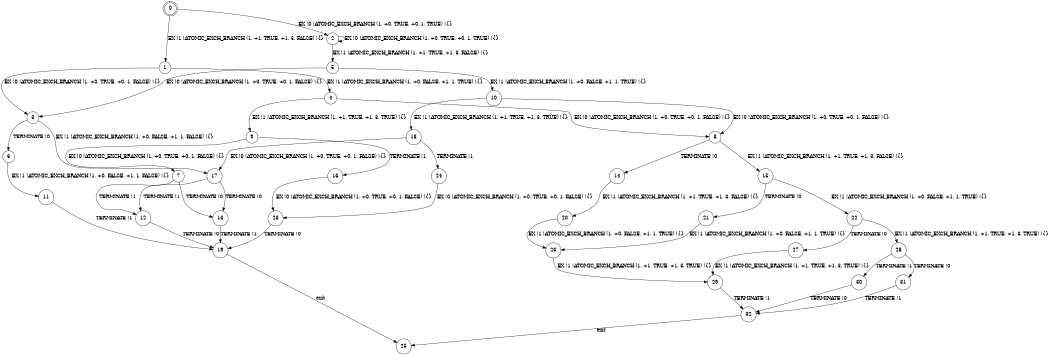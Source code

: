 digraph BCG {
size = "7, 10.5";
center = TRUE;
node [shape = circle];
0 [peripheries = 2];
0 -> 1 [label = "EX !1 !ATOMIC_EXCH_BRANCH (1, +1, TRUE, +1, 3, FALSE) !{}"];
0 -> 2 [label = "EX !0 !ATOMIC_EXCH_BRANCH (1, +0, TRUE, +0, 1, TRUE) !{}"];
1 -> 3 [label = "EX !0 !ATOMIC_EXCH_BRANCH (1, +0, TRUE, +0, 1, FALSE) !{}"];
1 -> 4 [label = "EX !1 !ATOMIC_EXCH_BRANCH (1, +0, FALSE, +1, 1, TRUE) !{}"];
2 -> 5 [label = "EX !1 !ATOMIC_EXCH_BRANCH (1, +1, TRUE, +1, 3, FALSE) !{}"];
2 -> 2 [label = "EX !0 !ATOMIC_EXCH_BRANCH (1, +0, TRUE, +0, 1, TRUE) !{}"];
3 -> 6 [label = "TERMINATE !0"];
3 -> 7 [label = "EX !1 !ATOMIC_EXCH_BRANCH (1, +0, FALSE, +1, 1, FALSE) !{}"];
4 -> 8 [label = "EX !0 !ATOMIC_EXCH_BRANCH (1, +0, TRUE, +0, 1, FALSE) !{}"];
4 -> 9 [label = "EX !1 !ATOMIC_EXCH_BRANCH (1, +1, TRUE, +1, 3, TRUE) !{}"];
5 -> 10 [label = "EX !1 !ATOMIC_EXCH_BRANCH (1, +0, FALSE, +1, 1, TRUE) !{}"];
5 -> 3 [label = "EX !0 !ATOMIC_EXCH_BRANCH (1, +0, TRUE, +0, 1, FALSE) !{}"];
6 -> 11 [label = "EX !1 !ATOMIC_EXCH_BRANCH (1, +0, FALSE, +1, 1, FALSE) !{}"];
7 -> 12 [label = "TERMINATE !1"];
7 -> 13 [label = "TERMINATE !0"];
8 -> 14 [label = "TERMINATE !0"];
8 -> 15 [label = "EX !1 !ATOMIC_EXCH_BRANCH (1, +1, TRUE, +1, 3, FALSE) !{}"];
9 -> 16 [label = "TERMINATE !1"];
9 -> 17 [label = "EX !0 !ATOMIC_EXCH_BRANCH (1, +0, TRUE, +0, 1, FALSE) !{}"];
10 -> 18 [label = "EX !1 !ATOMIC_EXCH_BRANCH (1, +1, TRUE, +1, 3, TRUE) !{}"];
10 -> 8 [label = "EX !0 !ATOMIC_EXCH_BRANCH (1, +0, TRUE, +0, 1, FALSE) !{}"];
11 -> 19 [label = "TERMINATE !1"];
12 -> 19 [label = "TERMINATE !0"];
13 -> 19 [label = "TERMINATE !1"];
14 -> 20 [label = "EX !1 !ATOMIC_EXCH_BRANCH (1, +1, TRUE, +1, 3, FALSE) !{}"];
15 -> 21 [label = "TERMINATE !0"];
15 -> 22 [label = "EX !1 !ATOMIC_EXCH_BRANCH (1, +0, FALSE, +1, 1, TRUE) !{}"];
16 -> 23 [label = "EX !0 !ATOMIC_EXCH_BRANCH (1, +0, TRUE, +0, 1, FALSE) !{}"];
17 -> 12 [label = "TERMINATE !1"];
17 -> 13 [label = "TERMINATE !0"];
18 -> 24 [label = "TERMINATE !1"];
18 -> 17 [label = "EX !0 !ATOMIC_EXCH_BRANCH (1, +0, TRUE, +0, 1, FALSE) !{}"];
19 -> 25 [label = "exit"];
20 -> 26 [label = "EX !1 !ATOMIC_EXCH_BRANCH (1, +0, FALSE, +1, 1, TRUE) !{}"];
21 -> 26 [label = "EX !1 !ATOMIC_EXCH_BRANCH (1, +0, FALSE, +1, 1, TRUE) !{}"];
22 -> 27 [label = "TERMINATE !0"];
22 -> 28 [label = "EX !1 !ATOMIC_EXCH_BRANCH (1, +1, TRUE, +1, 3, TRUE) !{}"];
23 -> 19 [label = "TERMINATE !0"];
24 -> 23 [label = "EX !0 !ATOMIC_EXCH_BRANCH (1, +0, TRUE, +0, 1, FALSE) !{}"];
26 -> 29 [label = "EX !1 !ATOMIC_EXCH_BRANCH (1, +1, TRUE, +1, 3, TRUE) !{}"];
27 -> 29 [label = "EX !1 !ATOMIC_EXCH_BRANCH (1, +1, TRUE, +1, 3, TRUE) !{}"];
28 -> 30 [label = "TERMINATE !1"];
28 -> 31 [label = "TERMINATE !0"];
29 -> 32 [label = "TERMINATE !1"];
30 -> 32 [label = "TERMINATE !0"];
31 -> 32 [label = "TERMINATE !1"];
32 -> 25 [label = "exit"];
}
